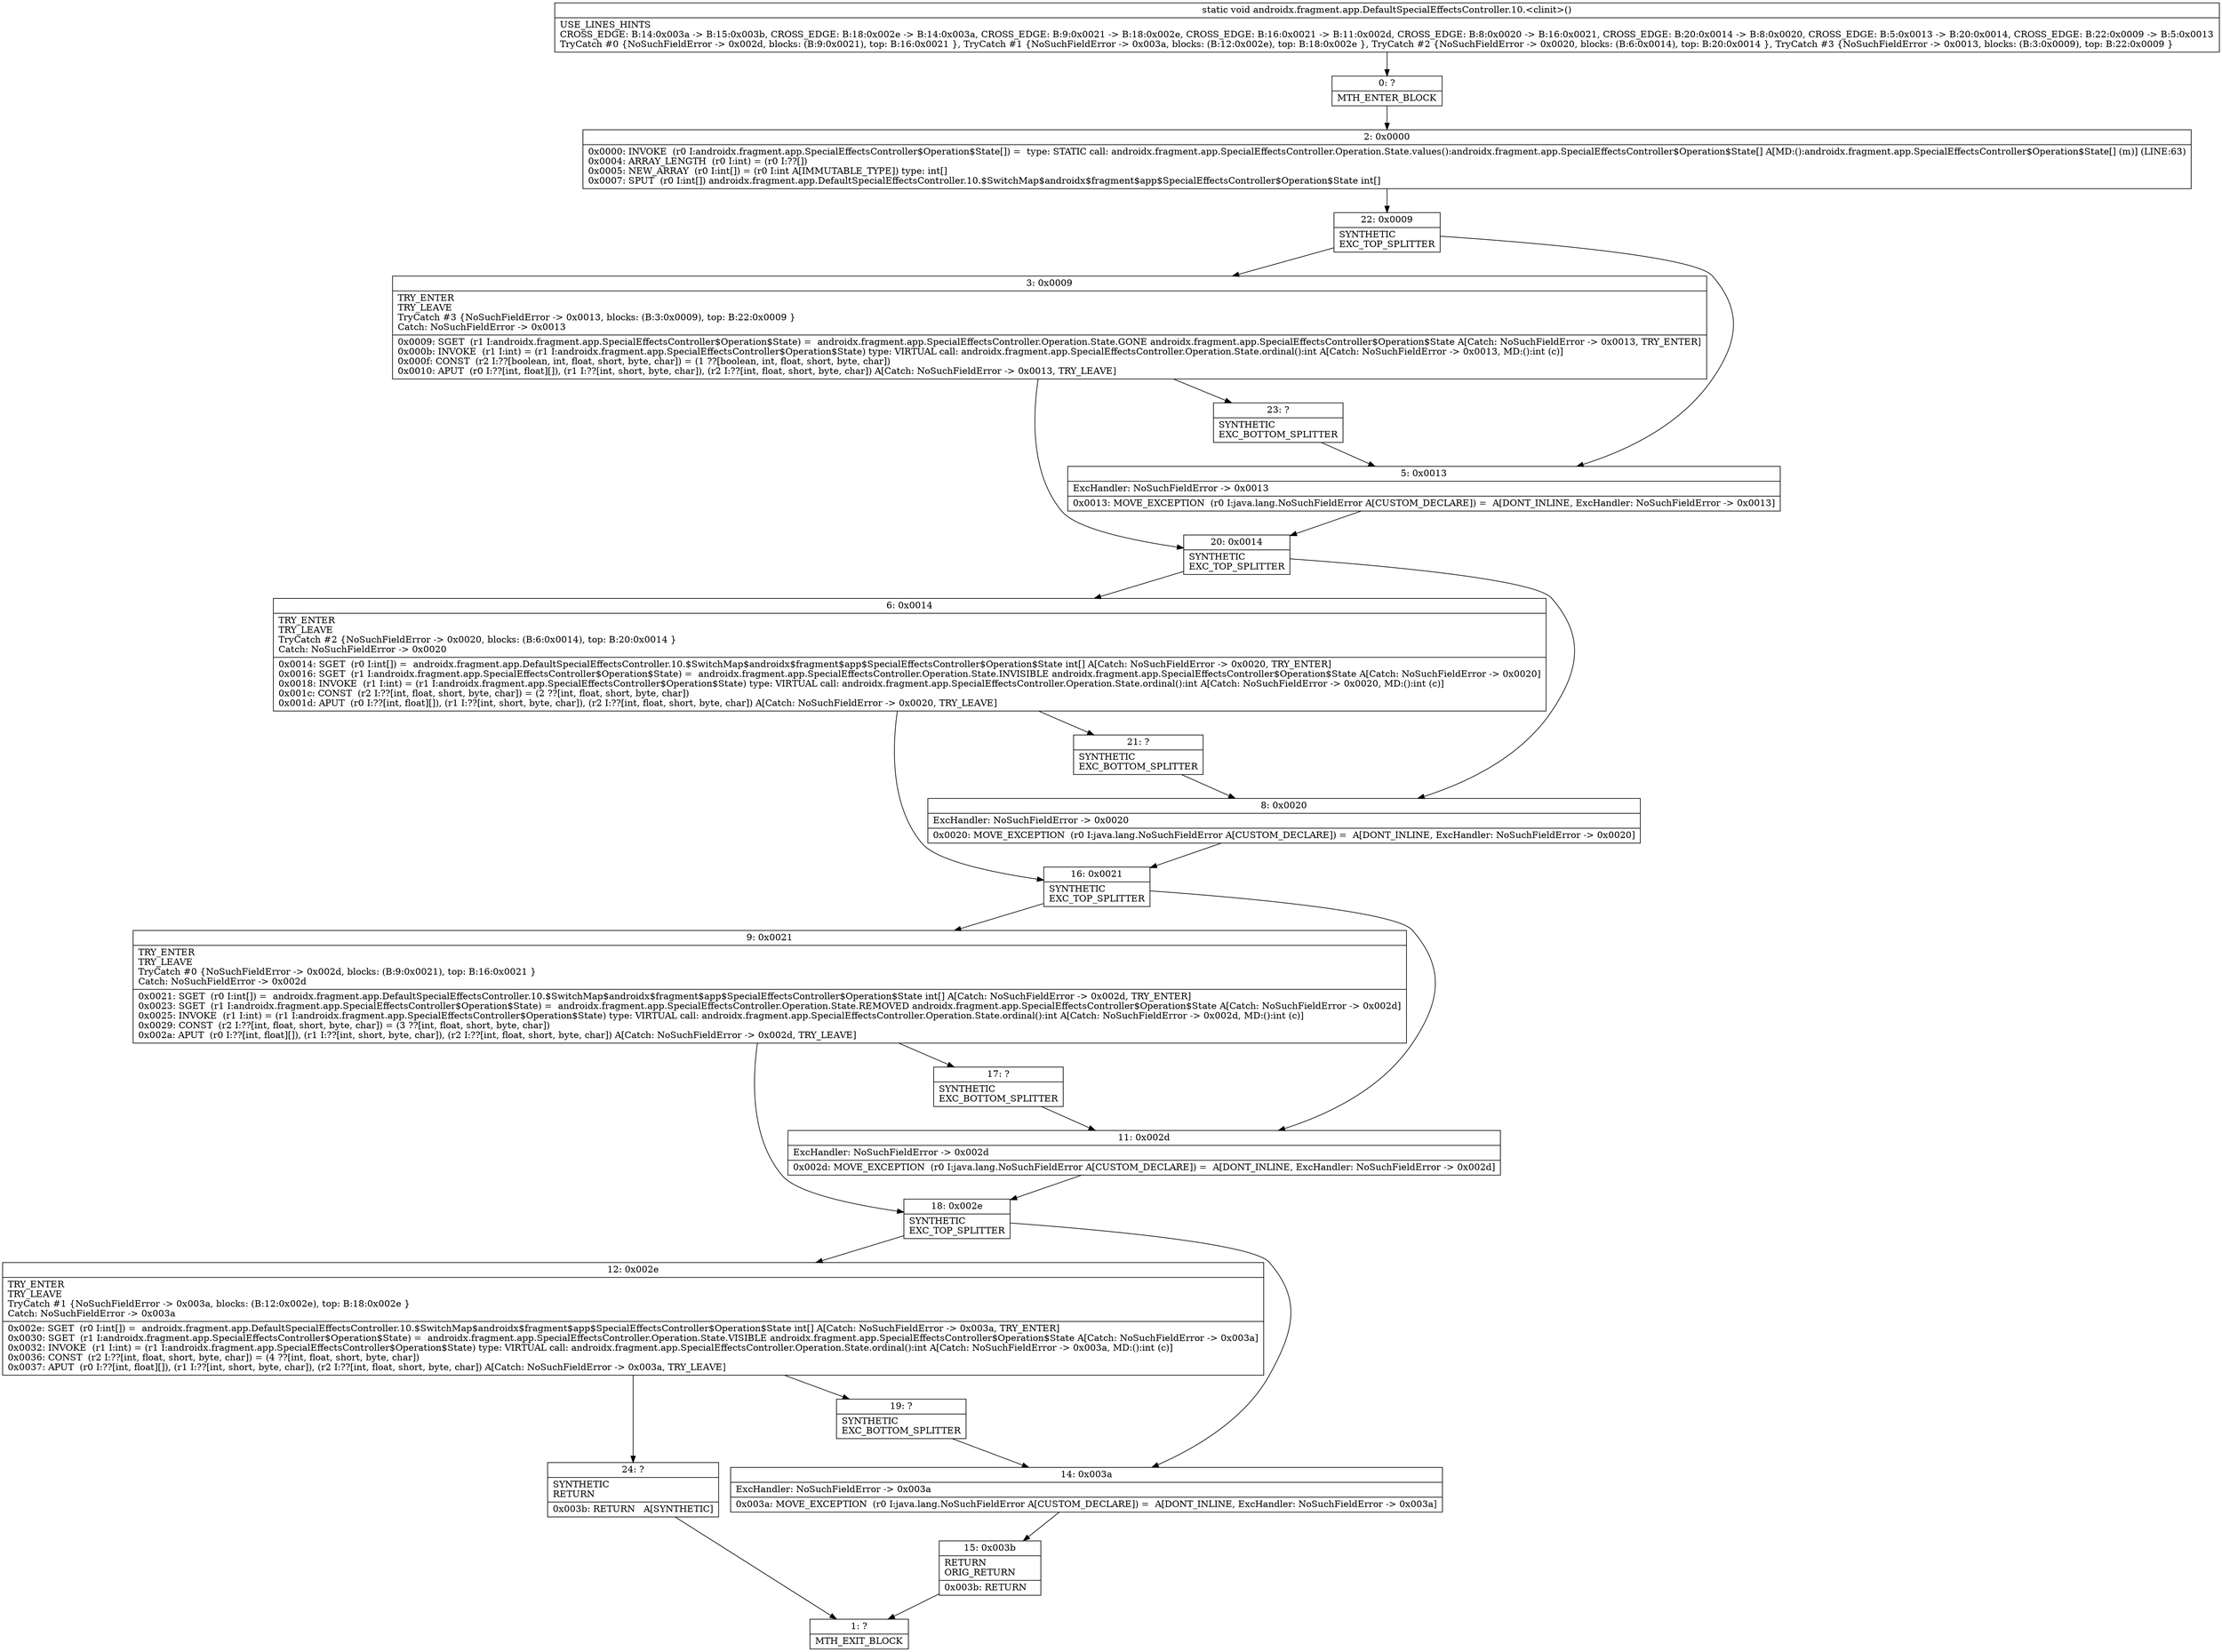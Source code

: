 digraph "CFG forandroidx.fragment.app.DefaultSpecialEffectsController.10.\<clinit\>()V" {
Node_0 [shape=record,label="{0\:\ ?|MTH_ENTER_BLOCK\l}"];
Node_2 [shape=record,label="{2\:\ 0x0000|0x0000: INVOKE  (r0 I:androidx.fragment.app.SpecialEffectsController$Operation$State[]) =  type: STATIC call: androidx.fragment.app.SpecialEffectsController.Operation.State.values():androidx.fragment.app.SpecialEffectsController$Operation$State[] A[MD:():androidx.fragment.app.SpecialEffectsController$Operation$State[] (m)] (LINE:63)\l0x0004: ARRAY_LENGTH  (r0 I:int) = (r0 I:??[]) \l0x0005: NEW_ARRAY  (r0 I:int[]) = (r0 I:int A[IMMUTABLE_TYPE]) type: int[] \l0x0007: SPUT  (r0 I:int[]) androidx.fragment.app.DefaultSpecialEffectsController.10.$SwitchMap$androidx$fragment$app$SpecialEffectsController$Operation$State int[] \l}"];
Node_22 [shape=record,label="{22\:\ 0x0009|SYNTHETIC\lEXC_TOP_SPLITTER\l}"];
Node_3 [shape=record,label="{3\:\ 0x0009|TRY_ENTER\lTRY_LEAVE\lTryCatch #3 \{NoSuchFieldError \-\> 0x0013, blocks: (B:3:0x0009), top: B:22:0x0009 \}\lCatch: NoSuchFieldError \-\> 0x0013\l|0x0009: SGET  (r1 I:androidx.fragment.app.SpecialEffectsController$Operation$State) =  androidx.fragment.app.SpecialEffectsController.Operation.State.GONE androidx.fragment.app.SpecialEffectsController$Operation$State A[Catch: NoSuchFieldError \-\> 0x0013, TRY_ENTER]\l0x000b: INVOKE  (r1 I:int) = (r1 I:androidx.fragment.app.SpecialEffectsController$Operation$State) type: VIRTUAL call: androidx.fragment.app.SpecialEffectsController.Operation.State.ordinal():int A[Catch: NoSuchFieldError \-\> 0x0013, MD:():int (c)]\l0x000f: CONST  (r2 I:??[boolean, int, float, short, byte, char]) = (1 ??[boolean, int, float, short, byte, char]) \l0x0010: APUT  (r0 I:??[int, float][]), (r1 I:??[int, short, byte, char]), (r2 I:??[int, float, short, byte, char]) A[Catch: NoSuchFieldError \-\> 0x0013, TRY_LEAVE]\l}"];
Node_20 [shape=record,label="{20\:\ 0x0014|SYNTHETIC\lEXC_TOP_SPLITTER\l}"];
Node_6 [shape=record,label="{6\:\ 0x0014|TRY_ENTER\lTRY_LEAVE\lTryCatch #2 \{NoSuchFieldError \-\> 0x0020, blocks: (B:6:0x0014), top: B:20:0x0014 \}\lCatch: NoSuchFieldError \-\> 0x0020\l|0x0014: SGET  (r0 I:int[]) =  androidx.fragment.app.DefaultSpecialEffectsController.10.$SwitchMap$androidx$fragment$app$SpecialEffectsController$Operation$State int[] A[Catch: NoSuchFieldError \-\> 0x0020, TRY_ENTER]\l0x0016: SGET  (r1 I:androidx.fragment.app.SpecialEffectsController$Operation$State) =  androidx.fragment.app.SpecialEffectsController.Operation.State.INVISIBLE androidx.fragment.app.SpecialEffectsController$Operation$State A[Catch: NoSuchFieldError \-\> 0x0020]\l0x0018: INVOKE  (r1 I:int) = (r1 I:androidx.fragment.app.SpecialEffectsController$Operation$State) type: VIRTUAL call: androidx.fragment.app.SpecialEffectsController.Operation.State.ordinal():int A[Catch: NoSuchFieldError \-\> 0x0020, MD:():int (c)]\l0x001c: CONST  (r2 I:??[int, float, short, byte, char]) = (2 ??[int, float, short, byte, char]) \l0x001d: APUT  (r0 I:??[int, float][]), (r1 I:??[int, short, byte, char]), (r2 I:??[int, float, short, byte, char]) A[Catch: NoSuchFieldError \-\> 0x0020, TRY_LEAVE]\l}"];
Node_16 [shape=record,label="{16\:\ 0x0021|SYNTHETIC\lEXC_TOP_SPLITTER\l}"];
Node_9 [shape=record,label="{9\:\ 0x0021|TRY_ENTER\lTRY_LEAVE\lTryCatch #0 \{NoSuchFieldError \-\> 0x002d, blocks: (B:9:0x0021), top: B:16:0x0021 \}\lCatch: NoSuchFieldError \-\> 0x002d\l|0x0021: SGET  (r0 I:int[]) =  androidx.fragment.app.DefaultSpecialEffectsController.10.$SwitchMap$androidx$fragment$app$SpecialEffectsController$Operation$State int[] A[Catch: NoSuchFieldError \-\> 0x002d, TRY_ENTER]\l0x0023: SGET  (r1 I:androidx.fragment.app.SpecialEffectsController$Operation$State) =  androidx.fragment.app.SpecialEffectsController.Operation.State.REMOVED androidx.fragment.app.SpecialEffectsController$Operation$State A[Catch: NoSuchFieldError \-\> 0x002d]\l0x0025: INVOKE  (r1 I:int) = (r1 I:androidx.fragment.app.SpecialEffectsController$Operation$State) type: VIRTUAL call: androidx.fragment.app.SpecialEffectsController.Operation.State.ordinal():int A[Catch: NoSuchFieldError \-\> 0x002d, MD:():int (c)]\l0x0029: CONST  (r2 I:??[int, float, short, byte, char]) = (3 ??[int, float, short, byte, char]) \l0x002a: APUT  (r0 I:??[int, float][]), (r1 I:??[int, short, byte, char]), (r2 I:??[int, float, short, byte, char]) A[Catch: NoSuchFieldError \-\> 0x002d, TRY_LEAVE]\l}"];
Node_17 [shape=record,label="{17\:\ ?|SYNTHETIC\lEXC_BOTTOM_SPLITTER\l}"];
Node_18 [shape=record,label="{18\:\ 0x002e|SYNTHETIC\lEXC_TOP_SPLITTER\l}"];
Node_12 [shape=record,label="{12\:\ 0x002e|TRY_ENTER\lTRY_LEAVE\lTryCatch #1 \{NoSuchFieldError \-\> 0x003a, blocks: (B:12:0x002e), top: B:18:0x002e \}\lCatch: NoSuchFieldError \-\> 0x003a\l|0x002e: SGET  (r0 I:int[]) =  androidx.fragment.app.DefaultSpecialEffectsController.10.$SwitchMap$androidx$fragment$app$SpecialEffectsController$Operation$State int[] A[Catch: NoSuchFieldError \-\> 0x003a, TRY_ENTER]\l0x0030: SGET  (r1 I:androidx.fragment.app.SpecialEffectsController$Operation$State) =  androidx.fragment.app.SpecialEffectsController.Operation.State.VISIBLE androidx.fragment.app.SpecialEffectsController$Operation$State A[Catch: NoSuchFieldError \-\> 0x003a]\l0x0032: INVOKE  (r1 I:int) = (r1 I:androidx.fragment.app.SpecialEffectsController$Operation$State) type: VIRTUAL call: androidx.fragment.app.SpecialEffectsController.Operation.State.ordinal():int A[Catch: NoSuchFieldError \-\> 0x003a, MD:():int (c)]\l0x0036: CONST  (r2 I:??[int, float, short, byte, char]) = (4 ??[int, float, short, byte, char]) \l0x0037: APUT  (r0 I:??[int, float][]), (r1 I:??[int, short, byte, char]), (r2 I:??[int, float, short, byte, char]) A[Catch: NoSuchFieldError \-\> 0x003a, TRY_LEAVE]\l}"];
Node_19 [shape=record,label="{19\:\ ?|SYNTHETIC\lEXC_BOTTOM_SPLITTER\l}"];
Node_24 [shape=record,label="{24\:\ ?|SYNTHETIC\lRETURN\l|0x003b: RETURN   A[SYNTHETIC]\l}"];
Node_1 [shape=record,label="{1\:\ ?|MTH_EXIT_BLOCK\l}"];
Node_14 [shape=record,label="{14\:\ 0x003a|ExcHandler: NoSuchFieldError \-\> 0x003a\l|0x003a: MOVE_EXCEPTION  (r0 I:java.lang.NoSuchFieldError A[CUSTOM_DECLARE]) =  A[DONT_INLINE, ExcHandler: NoSuchFieldError \-\> 0x003a]\l}"];
Node_15 [shape=record,label="{15\:\ 0x003b|RETURN\lORIG_RETURN\l|0x003b: RETURN   \l}"];
Node_11 [shape=record,label="{11\:\ 0x002d|ExcHandler: NoSuchFieldError \-\> 0x002d\l|0x002d: MOVE_EXCEPTION  (r0 I:java.lang.NoSuchFieldError A[CUSTOM_DECLARE]) =  A[DONT_INLINE, ExcHandler: NoSuchFieldError \-\> 0x002d]\l}"];
Node_21 [shape=record,label="{21\:\ ?|SYNTHETIC\lEXC_BOTTOM_SPLITTER\l}"];
Node_8 [shape=record,label="{8\:\ 0x0020|ExcHandler: NoSuchFieldError \-\> 0x0020\l|0x0020: MOVE_EXCEPTION  (r0 I:java.lang.NoSuchFieldError A[CUSTOM_DECLARE]) =  A[DONT_INLINE, ExcHandler: NoSuchFieldError \-\> 0x0020]\l}"];
Node_23 [shape=record,label="{23\:\ ?|SYNTHETIC\lEXC_BOTTOM_SPLITTER\l}"];
Node_5 [shape=record,label="{5\:\ 0x0013|ExcHandler: NoSuchFieldError \-\> 0x0013\l|0x0013: MOVE_EXCEPTION  (r0 I:java.lang.NoSuchFieldError A[CUSTOM_DECLARE]) =  A[DONT_INLINE, ExcHandler: NoSuchFieldError \-\> 0x0013]\l}"];
MethodNode[shape=record,label="{static void androidx.fragment.app.DefaultSpecialEffectsController.10.\<clinit\>()  | USE_LINES_HINTS\lCROSS_EDGE: B:14:0x003a \-\> B:15:0x003b, CROSS_EDGE: B:18:0x002e \-\> B:14:0x003a, CROSS_EDGE: B:9:0x0021 \-\> B:18:0x002e, CROSS_EDGE: B:16:0x0021 \-\> B:11:0x002d, CROSS_EDGE: B:8:0x0020 \-\> B:16:0x0021, CROSS_EDGE: B:20:0x0014 \-\> B:8:0x0020, CROSS_EDGE: B:5:0x0013 \-\> B:20:0x0014, CROSS_EDGE: B:22:0x0009 \-\> B:5:0x0013\lTryCatch #0 \{NoSuchFieldError \-\> 0x002d, blocks: (B:9:0x0021), top: B:16:0x0021 \}, TryCatch #1 \{NoSuchFieldError \-\> 0x003a, blocks: (B:12:0x002e), top: B:18:0x002e \}, TryCatch #2 \{NoSuchFieldError \-\> 0x0020, blocks: (B:6:0x0014), top: B:20:0x0014 \}, TryCatch #3 \{NoSuchFieldError \-\> 0x0013, blocks: (B:3:0x0009), top: B:22:0x0009 \}\l}"];
MethodNode -> Node_0;Node_0 -> Node_2;
Node_2 -> Node_22;
Node_22 -> Node_3;
Node_22 -> Node_5;
Node_3 -> Node_20;
Node_3 -> Node_23;
Node_20 -> Node_6;
Node_20 -> Node_8;
Node_6 -> Node_16;
Node_6 -> Node_21;
Node_16 -> Node_9;
Node_16 -> Node_11;
Node_9 -> Node_17;
Node_9 -> Node_18;
Node_17 -> Node_11;
Node_18 -> Node_12;
Node_18 -> Node_14;
Node_12 -> Node_19;
Node_12 -> Node_24;
Node_19 -> Node_14;
Node_24 -> Node_1;
Node_14 -> Node_15;
Node_15 -> Node_1;
Node_11 -> Node_18;
Node_21 -> Node_8;
Node_8 -> Node_16;
Node_23 -> Node_5;
Node_5 -> Node_20;
}

